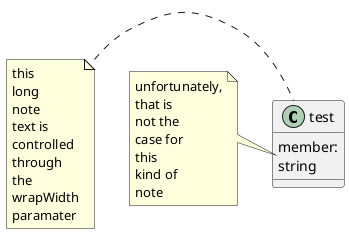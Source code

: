 {
  "sha1": "b260ea7sbcgexlguwry0jmlb0tk0z8a",
  "insertion": {
    "when": "2024-05-30T20:48:21.990Z",
    "url": "https://github.com/plantuml/plantuml/issues/104#issuecomment-1223801774",
    "user": "plantuml@gmail.com"
  }
}
@startuml
skinparam wrapWidth 50

class test{
member: string
}


note left
   this long note text is controlled through the wrapWidth paramater
end note

note left of test::member 
   unfortunately, that is not the case for this kind of note
end note
@enduml
